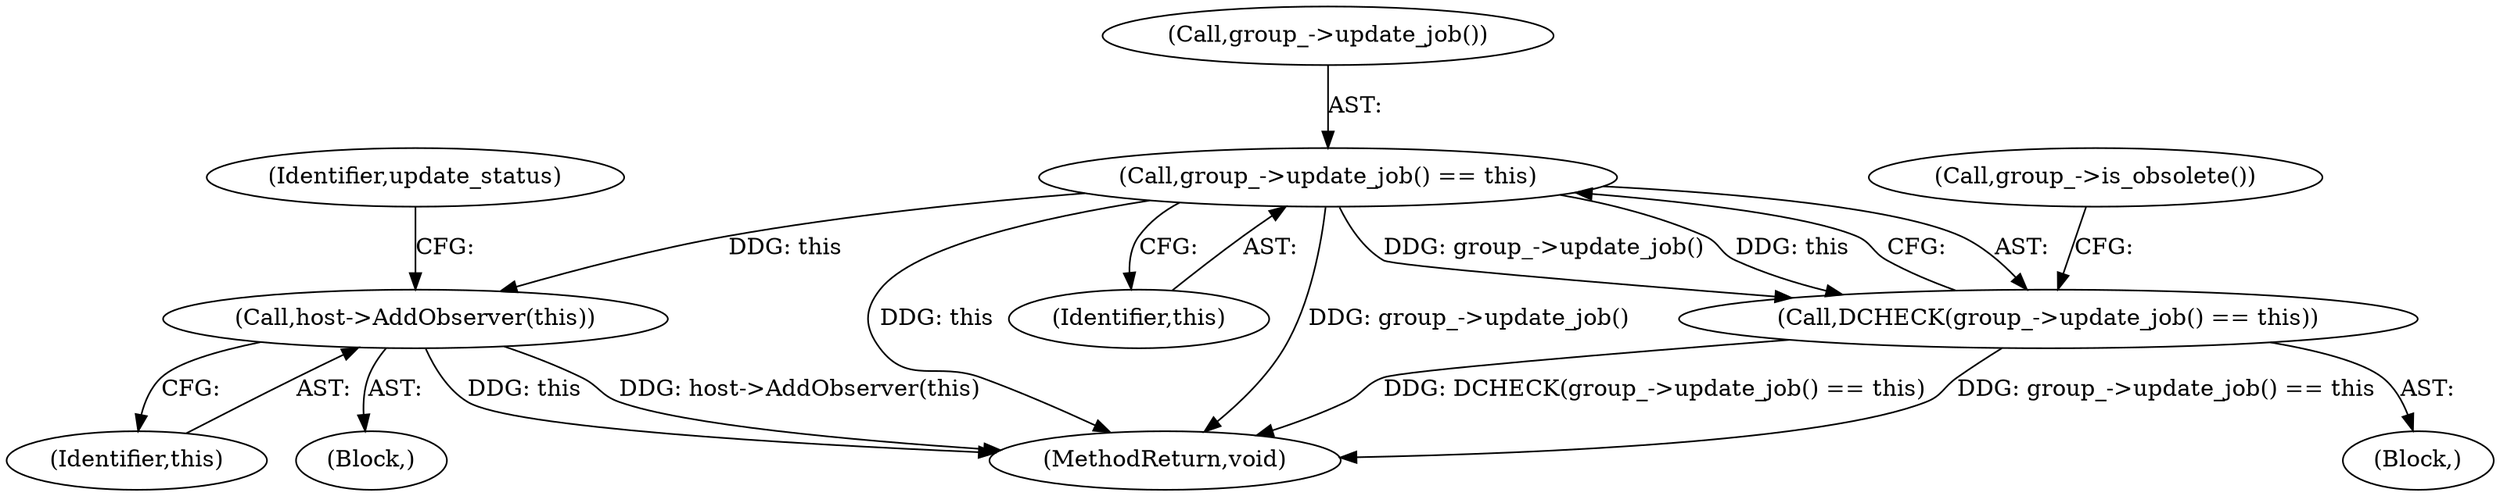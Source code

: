 digraph "0_Chrome_e5c298b780737c53fa9aae44d6fef522931d88b0_0@API" {
"1000105" [label="(Call,group_->update_job() == this)"];
"1000104" [label="(Call,DCHECK(group_->update_job() == this))"];
"1000161" [label="(Call,host->AddObserver(this))"];
"1000110" [label="(Call,group_->is_obsolete())"];
"1000103" [label="(Block,)"];
"1000162" [label="(Identifier,this)"];
"1000118" [label="(Block,)"];
"1000104" [label="(Call,DCHECK(group_->update_job() == this))"];
"1000107" [label="(Identifier,this)"];
"1000106" [label="(Call,group_->update_job())"];
"1000165" [label="(Identifier,update_status)"];
"1000105" [label="(Call,group_->update_job() == this)"];
"1000254" [label="(MethodReturn,void)"];
"1000161" [label="(Call,host->AddObserver(this))"];
"1000105" -> "1000104"  [label="AST: "];
"1000105" -> "1000107"  [label="CFG: "];
"1000106" -> "1000105"  [label="AST: "];
"1000107" -> "1000105"  [label="AST: "];
"1000104" -> "1000105"  [label="CFG: "];
"1000105" -> "1000254"  [label="DDG: this"];
"1000105" -> "1000254"  [label="DDG: group_->update_job()"];
"1000105" -> "1000104"  [label="DDG: group_->update_job()"];
"1000105" -> "1000104"  [label="DDG: this"];
"1000105" -> "1000161"  [label="DDG: this"];
"1000104" -> "1000103"  [label="AST: "];
"1000110" -> "1000104"  [label="CFG: "];
"1000104" -> "1000254"  [label="DDG: DCHECK(group_->update_job() == this)"];
"1000104" -> "1000254"  [label="DDG: group_->update_job() == this"];
"1000161" -> "1000118"  [label="AST: "];
"1000161" -> "1000162"  [label="CFG: "];
"1000162" -> "1000161"  [label="AST: "];
"1000165" -> "1000161"  [label="CFG: "];
"1000161" -> "1000254"  [label="DDG: this"];
"1000161" -> "1000254"  [label="DDG: host->AddObserver(this)"];
}
